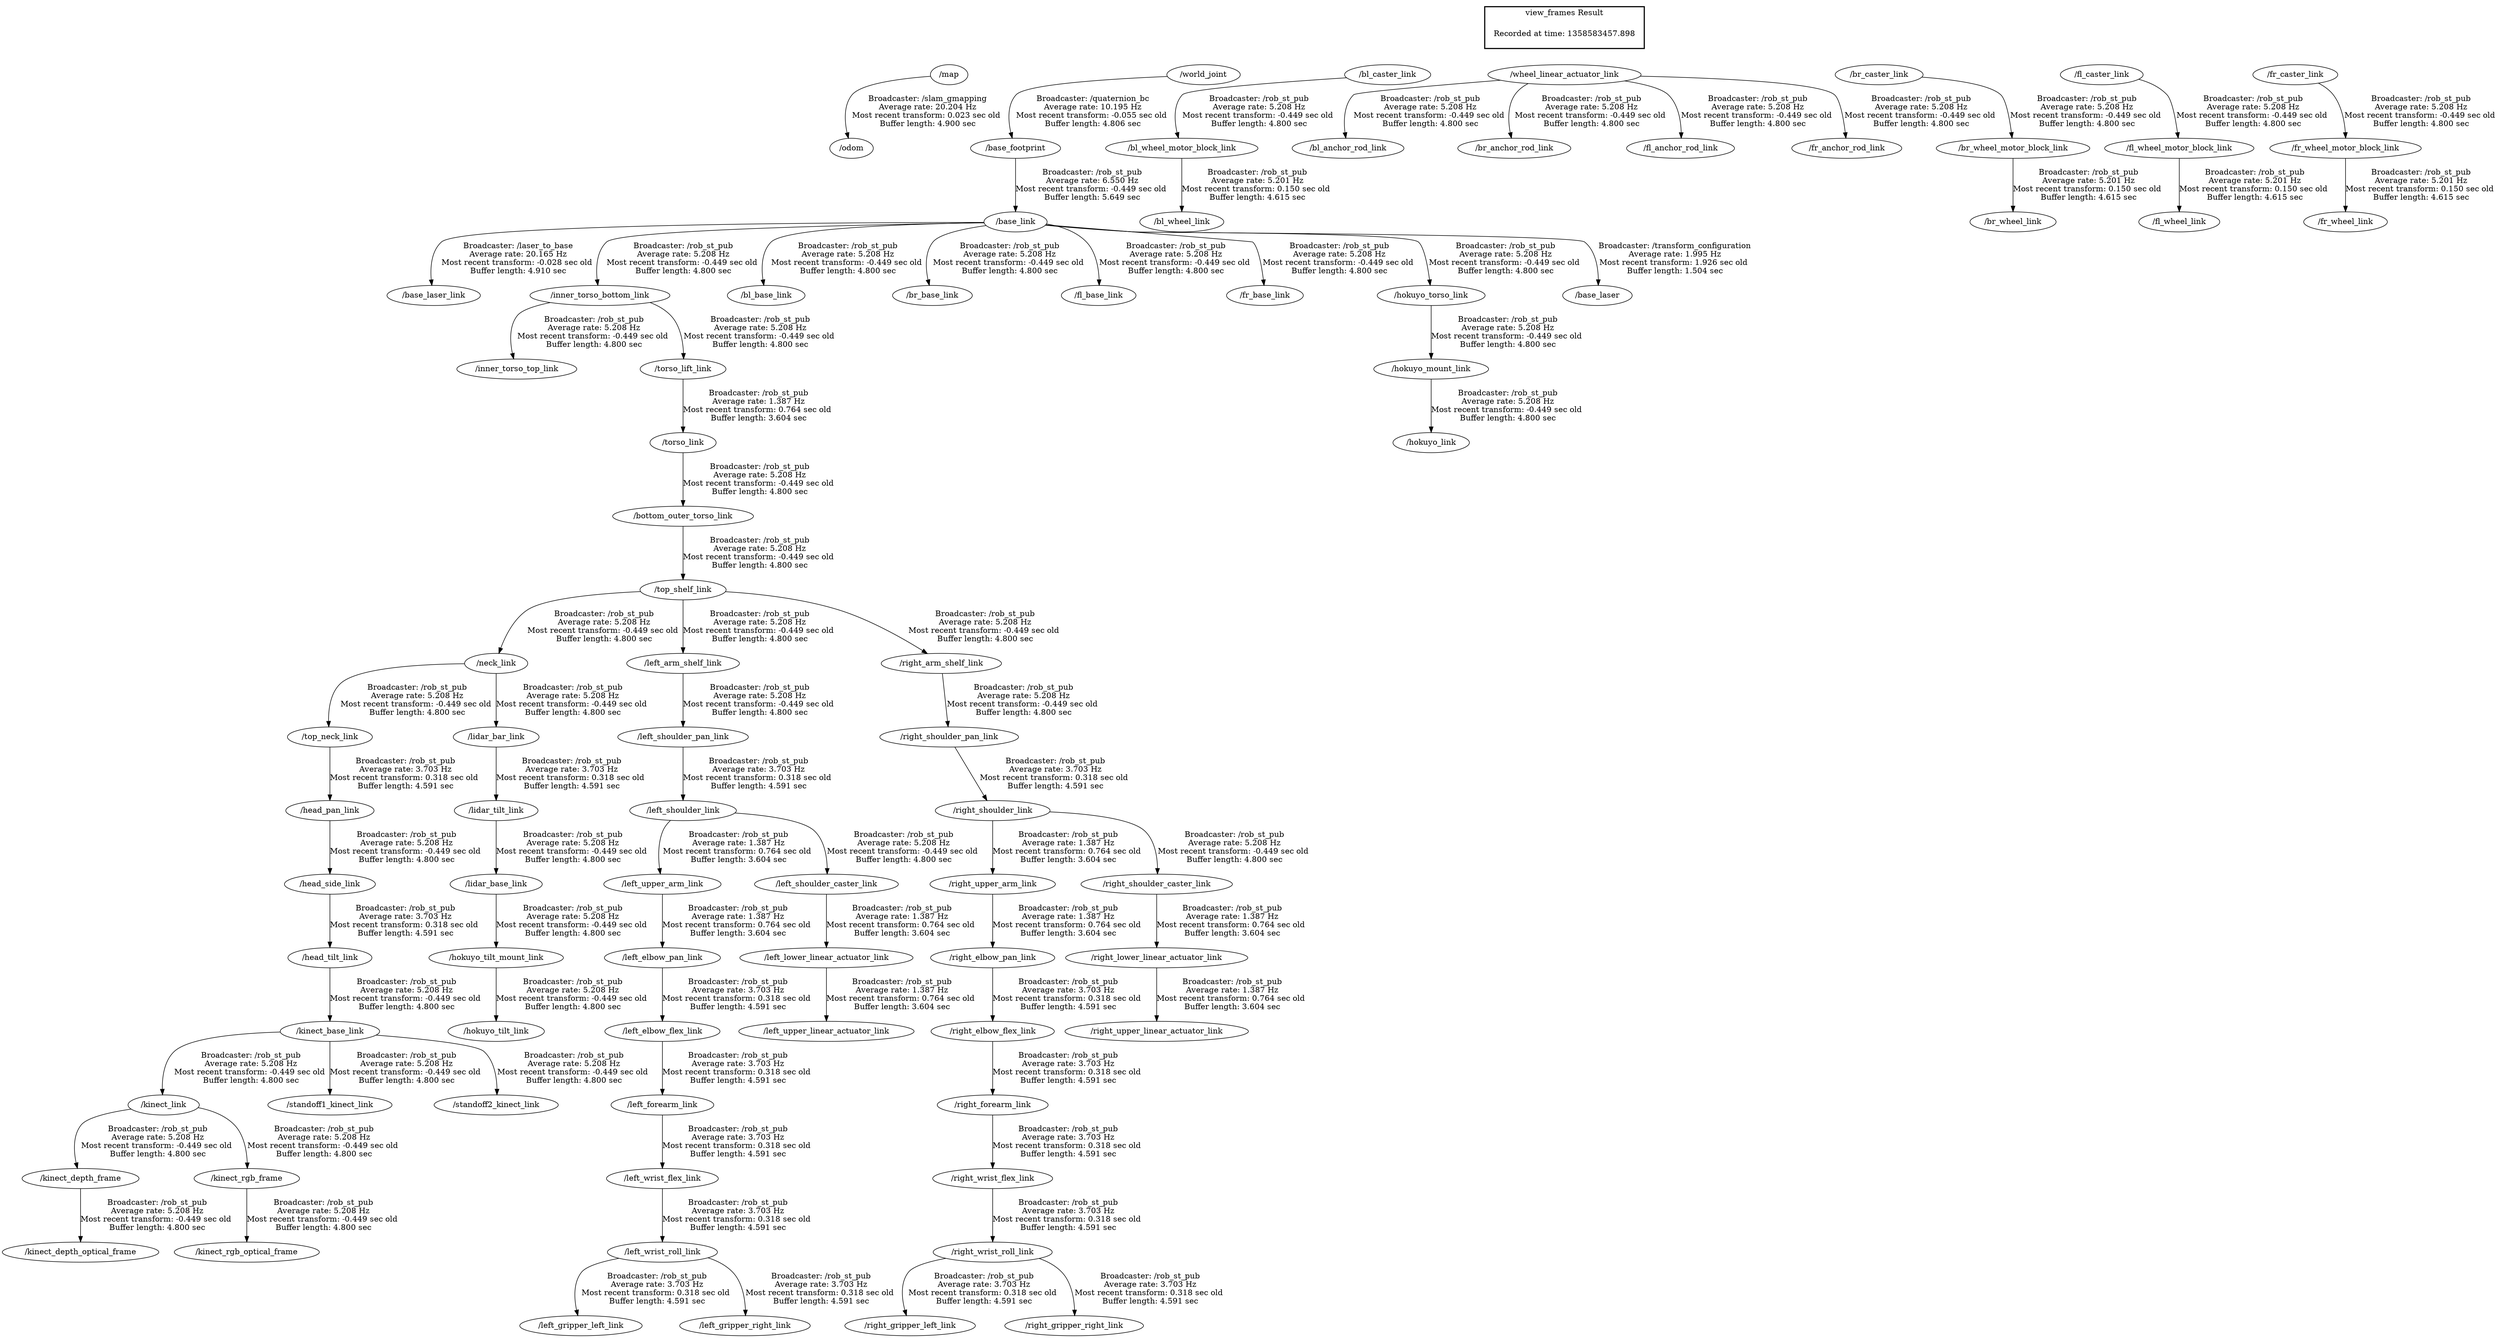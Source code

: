 digraph G {
"/base_link" -> "/base_laser_link"[label="Broadcaster: /laser_to_base\nAverage rate: 20.165 Hz\nMost recent transform: -0.028 sec old \nBuffer length: 4.910 sec\n"];
"/base_footprint" -> "/base_link"[label="Broadcaster: /rob_st_pub\nAverage rate: 6.550 Hz\nMost recent transform: -0.449 sec old \nBuffer length: 5.649 sec\n"];
"/map" -> "/odom"[label="Broadcaster: /slam_gmapping\nAverage rate: 20.204 Hz\nMost recent transform: 0.023 sec old \nBuffer length: 4.900 sec\n"];
"/top_neck_link" -> "/head_pan_link"[label="Broadcaster: /rob_st_pub\nAverage rate: 3.703 Hz\nMost recent transform: 0.318 sec old \nBuffer length: 4.591 sec\n"];
"/neck_link" -> "/top_neck_link"[label="Broadcaster: /rob_st_pub\nAverage rate: 5.208 Hz\nMost recent transform: -0.449 sec old \nBuffer length: 4.800 sec\n"];
"/head_side_link" -> "/head_tilt_link"[label="Broadcaster: /rob_st_pub\nAverage rate: 3.703 Hz\nMost recent transform: 0.318 sec old \nBuffer length: 4.591 sec\n"];
"/head_pan_link" -> "/head_side_link"[label="Broadcaster: /rob_st_pub\nAverage rate: 5.208 Hz\nMost recent transform: -0.449 sec old \nBuffer length: 4.800 sec\n"];
"/left_elbow_flex_link" -> "/left_forearm_link"[label="Broadcaster: /rob_st_pub\nAverage rate: 3.703 Hz\nMost recent transform: 0.318 sec old \nBuffer length: 4.591 sec\n"];
"/left_elbow_pan_link" -> "/left_elbow_flex_link"[label="Broadcaster: /rob_st_pub\nAverage rate: 3.703 Hz\nMost recent transform: 0.318 sec old \nBuffer length: 4.591 sec\n"];
"/left_upper_arm_link" -> "/left_elbow_pan_link"[label="Broadcaster: /rob_st_pub\nAverage rate: 1.387 Hz\nMost recent transform: 0.764 sec old \nBuffer length: 3.604 sec\n"];
"/left_wrist_roll_link" -> "/left_gripper_left_link"[label="Broadcaster: /rob_st_pub\nAverage rate: 3.703 Hz\nMost recent transform: 0.318 sec old \nBuffer length: 4.591 sec\n"];
"/left_wrist_flex_link" -> "/left_wrist_roll_link"[label="Broadcaster: /rob_st_pub\nAverage rate: 3.703 Hz\nMost recent transform: 0.318 sec old \nBuffer length: 4.591 sec\n"];
"/left_wrist_roll_link" -> "/left_gripper_right_link"[label="Broadcaster: /rob_st_pub\nAverage rate: 3.703 Hz\nMost recent transform: 0.318 sec old \nBuffer length: 4.591 sec\n"];
"/left_shoulder_pan_link" -> "/left_shoulder_link"[label="Broadcaster: /rob_st_pub\nAverage rate: 3.703 Hz\nMost recent transform: 0.318 sec old \nBuffer length: 4.591 sec\n"];
"/left_arm_shelf_link" -> "/left_shoulder_pan_link"[label="Broadcaster: /rob_st_pub\nAverage rate: 5.208 Hz\nMost recent transform: -0.449 sec old \nBuffer length: 4.800 sec\n"];
"/left_forearm_link" -> "/left_wrist_flex_link"[label="Broadcaster: /rob_st_pub\nAverage rate: 3.703 Hz\nMost recent transform: 0.318 sec old \nBuffer length: 4.591 sec\n"];
"/lidar_bar_link" -> "/lidar_tilt_link"[label="Broadcaster: /rob_st_pub\nAverage rate: 3.703 Hz\nMost recent transform: 0.318 sec old \nBuffer length: 4.591 sec\n"];
"/neck_link" -> "/lidar_bar_link"[label="Broadcaster: /rob_st_pub\nAverage rate: 5.208 Hz\nMost recent transform: -0.449 sec old \nBuffer length: 4.800 sec\n"];
"/right_elbow_flex_link" -> "/right_forearm_link"[label="Broadcaster: /rob_st_pub\nAverage rate: 3.703 Hz\nMost recent transform: 0.318 sec old \nBuffer length: 4.591 sec\n"];
"/right_elbow_pan_link" -> "/right_elbow_flex_link"[label="Broadcaster: /rob_st_pub\nAverage rate: 3.703 Hz\nMost recent transform: 0.318 sec old \nBuffer length: 4.591 sec\n"];
"/right_upper_arm_link" -> "/right_elbow_pan_link"[label="Broadcaster: /rob_st_pub\nAverage rate: 1.387 Hz\nMost recent transform: 0.764 sec old \nBuffer length: 3.604 sec\n"];
"/right_wrist_roll_link" -> "/right_gripper_left_link"[label="Broadcaster: /rob_st_pub\nAverage rate: 3.703 Hz\nMost recent transform: 0.318 sec old \nBuffer length: 4.591 sec\n"];
"/right_wrist_flex_link" -> "/right_wrist_roll_link"[label="Broadcaster: /rob_st_pub\nAverage rate: 3.703 Hz\nMost recent transform: 0.318 sec old \nBuffer length: 4.591 sec\n"];
"/right_wrist_roll_link" -> "/right_gripper_right_link"[label="Broadcaster: /rob_st_pub\nAverage rate: 3.703 Hz\nMost recent transform: 0.318 sec old \nBuffer length: 4.591 sec\n"];
"/right_shoulder_pan_link" -> "/right_shoulder_link"[label="Broadcaster: /rob_st_pub\nAverage rate: 3.703 Hz\nMost recent transform: 0.318 sec old \nBuffer length: 4.591 sec\n"];
"/right_arm_shelf_link" -> "/right_shoulder_pan_link"[label="Broadcaster: /rob_st_pub\nAverage rate: 5.208 Hz\nMost recent transform: -0.449 sec old \nBuffer length: 4.800 sec\n"];
"/right_forearm_link" -> "/right_wrist_flex_link"[label="Broadcaster: /rob_st_pub\nAverage rate: 3.703 Hz\nMost recent transform: 0.318 sec old \nBuffer length: 4.591 sec\n"];
"/world_joint" -> "/base_footprint"[label="Broadcaster: /quaternion_bc\nAverage rate: 10.195 Hz\nMost recent transform: -0.055 sec old \nBuffer length: 4.806 sec\n"];
"/base_link" -> "/inner_torso_bottom_link"[label="Broadcaster: /rob_st_pub\nAverage rate: 5.208 Hz\nMost recent transform: -0.449 sec old \nBuffer length: 4.800 sec\n"];
"/kinect_base_link" -> "/kinect_link"[label="Broadcaster: /rob_st_pub\nAverage rate: 5.208 Hz\nMost recent transform: -0.449 sec old \nBuffer length: 4.800 sec\n"];
"/head_tilt_link" -> "/kinect_base_link"[label="Broadcaster: /rob_st_pub\nAverage rate: 5.208 Hz\nMost recent transform: -0.449 sec old \nBuffer length: 4.800 sec\n"];
"/base_link" -> "/bl_base_link"[label="Broadcaster: /rob_st_pub\nAverage rate: 5.208 Hz\nMost recent transform: -0.449 sec old \nBuffer length: 4.800 sec\n"];
"/bl_caster_link" -> "/bl_wheel_motor_block_link"[label="Broadcaster: /rob_st_pub\nAverage rate: 5.208 Hz\nMost recent transform: -0.449 sec old \nBuffer length: 4.800 sec\n"];
"/wheel_linear_actuator_link" -> "/bl_anchor_rod_link"[label="Broadcaster: /rob_st_pub\nAverage rate: 5.208 Hz\nMost recent transform: -0.449 sec old \nBuffer length: 4.800 sec\n"];
"/base_link" -> "/br_base_link"[label="Broadcaster: /rob_st_pub\nAverage rate: 5.208 Hz\nMost recent transform: -0.449 sec old \nBuffer length: 4.800 sec\n"];
"/br_caster_link" -> "/br_wheel_motor_block_link"[label="Broadcaster: /rob_st_pub\nAverage rate: 5.208 Hz\nMost recent transform: -0.449 sec old \nBuffer length: 4.800 sec\n"];
"/wheel_linear_actuator_link" -> "/br_anchor_rod_link"[label="Broadcaster: /rob_st_pub\nAverage rate: 5.208 Hz\nMost recent transform: -0.449 sec old \nBuffer length: 4.800 sec\n"];
"/base_link" -> "/fl_base_link"[label="Broadcaster: /rob_st_pub\nAverage rate: 5.208 Hz\nMost recent transform: -0.449 sec old \nBuffer length: 4.800 sec\n"];
"/fl_caster_link" -> "/fl_wheel_motor_block_link"[label="Broadcaster: /rob_st_pub\nAverage rate: 5.208 Hz\nMost recent transform: -0.449 sec old \nBuffer length: 4.800 sec\n"];
"/wheel_linear_actuator_link" -> "/fl_anchor_rod_link"[label="Broadcaster: /rob_st_pub\nAverage rate: 5.208 Hz\nMost recent transform: -0.449 sec old \nBuffer length: 4.800 sec\n"];
"/base_link" -> "/fr_base_link"[label="Broadcaster: /rob_st_pub\nAverage rate: 5.208 Hz\nMost recent transform: -0.449 sec old \nBuffer length: 4.800 sec\n"];
"/fr_caster_link" -> "/fr_wheel_motor_block_link"[label="Broadcaster: /rob_st_pub\nAverage rate: 5.208 Hz\nMost recent transform: -0.449 sec old \nBuffer length: 4.800 sec\n"];
"/wheel_linear_actuator_link" -> "/fr_anchor_rod_link"[label="Broadcaster: /rob_st_pub\nAverage rate: 5.208 Hz\nMost recent transform: -0.449 sec old \nBuffer length: 4.800 sec\n"];
"/hokuyo_mount_link" -> "/hokuyo_link"[label="Broadcaster: /rob_st_pub\nAverage rate: 5.208 Hz\nMost recent transform: -0.449 sec old \nBuffer length: 4.800 sec\n"];
"/hokuyo_torso_link" -> "/hokuyo_mount_link"[label="Broadcaster: /rob_st_pub\nAverage rate: 5.208 Hz\nMost recent transform: -0.449 sec old \nBuffer length: 4.800 sec\n"];
"/base_link" -> "/hokuyo_torso_link"[label="Broadcaster: /rob_st_pub\nAverage rate: 5.208 Hz\nMost recent transform: -0.449 sec old \nBuffer length: 4.800 sec\n"];
"/hokuyo_tilt_mount_link" -> "/hokuyo_tilt_link"[label="Broadcaster: /rob_st_pub\nAverage rate: 5.208 Hz\nMost recent transform: -0.449 sec old \nBuffer length: 4.800 sec\n"];
"/lidar_base_link" -> "/hokuyo_tilt_mount_link"[label="Broadcaster: /rob_st_pub\nAverage rate: 5.208 Hz\nMost recent transform: -0.449 sec old \nBuffer length: 4.800 sec\n"];
"/lidar_tilt_link" -> "/lidar_base_link"[label="Broadcaster: /rob_st_pub\nAverage rate: 5.208 Hz\nMost recent transform: -0.449 sec old \nBuffer length: 4.800 sec\n"];
"/inner_torso_bottom_link" -> "/inner_torso_top_link"[label="Broadcaster: /rob_st_pub\nAverage rate: 5.208 Hz\nMost recent transform: -0.449 sec old \nBuffer length: 4.800 sec\n"];
"/kinect_link" -> "/kinect_depth_frame"[label="Broadcaster: /rob_st_pub\nAverage rate: 5.208 Hz\nMost recent transform: -0.449 sec old \nBuffer length: 4.800 sec\n"];
"/kinect_depth_frame" -> "/kinect_depth_optical_frame"[label="Broadcaster: /rob_st_pub\nAverage rate: 5.208 Hz\nMost recent transform: -0.449 sec old \nBuffer length: 4.800 sec\n"];
"/kinect_link" -> "/kinect_rgb_frame"[label="Broadcaster: /rob_st_pub\nAverage rate: 5.208 Hz\nMost recent transform: -0.449 sec old \nBuffer length: 4.800 sec\n"];
"/kinect_rgb_frame" -> "/kinect_rgb_optical_frame"[label="Broadcaster: /rob_st_pub\nAverage rate: 5.208 Hz\nMost recent transform: -0.449 sec old \nBuffer length: 4.800 sec\n"];
"/top_shelf_link" -> "/left_arm_shelf_link"[label="Broadcaster: /rob_st_pub\nAverage rate: 5.208 Hz\nMost recent transform: -0.449 sec old \nBuffer length: 4.800 sec\n"];
"/bottom_outer_torso_link" -> "/top_shelf_link"[label="Broadcaster: /rob_st_pub\nAverage rate: 5.208 Hz\nMost recent transform: -0.449 sec old \nBuffer length: 4.800 sec\n"];
"/left_shoulder_link" -> "/left_shoulder_caster_link"[label="Broadcaster: /rob_st_pub\nAverage rate: 5.208 Hz\nMost recent transform: -0.449 sec old \nBuffer length: 4.800 sec\n"];
"/top_shelf_link" -> "/neck_link"[label="Broadcaster: /rob_st_pub\nAverage rate: 5.208 Hz\nMost recent transform: -0.449 sec old \nBuffer length: 4.800 sec\n"];
"/top_shelf_link" -> "/right_arm_shelf_link"[label="Broadcaster: /rob_st_pub\nAverage rate: 5.208 Hz\nMost recent transform: -0.449 sec old \nBuffer length: 4.800 sec\n"];
"/right_shoulder_link" -> "/right_shoulder_caster_link"[label="Broadcaster: /rob_st_pub\nAverage rate: 5.208 Hz\nMost recent transform: -0.449 sec old \nBuffer length: 4.800 sec\n"];
"/kinect_base_link" -> "/standoff1_kinect_link"[label="Broadcaster: /rob_st_pub\nAverage rate: 5.208 Hz\nMost recent transform: -0.449 sec old \nBuffer length: 4.800 sec\n"];
"/kinect_base_link" -> "/standoff2_kinect_link"[label="Broadcaster: /rob_st_pub\nAverage rate: 5.208 Hz\nMost recent transform: -0.449 sec old \nBuffer length: 4.800 sec\n"];
"/torso_link" -> "/bottom_outer_torso_link"[label="Broadcaster: /rob_st_pub\nAverage rate: 5.208 Hz\nMost recent transform: -0.449 sec old \nBuffer length: 4.800 sec\n"];
"/inner_torso_bottom_link" -> "/torso_lift_link"[label="Broadcaster: /rob_st_pub\nAverage rate: 5.208 Hz\nMost recent transform: -0.449 sec old \nBuffer length: 4.800 sec\n"];
"/torso_lift_link" -> "/torso_link"[label="Broadcaster: /rob_st_pub\nAverage rate: 1.387 Hz\nMost recent transform: 0.764 sec old \nBuffer length: 3.604 sec\n"];
"/bl_wheel_motor_block_link" -> "/bl_wheel_link"[label="Broadcaster: /rob_st_pub\nAverage rate: 5.201 Hz\nMost recent transform: 0.150 sec old \nBuffer length: 4.615 sec\n"];
"/br_wheel_motor_block_link" -> "/br_wheel_link"[label="Broadcaster: /rob_st_pub\nAverage rate: 5.201 Hz\nMost recent transform: 0.150 sec old \nBuffer length: 4.615 sec\n"];
"/fl_wheel_motor_block_link" -> "/fl_wheel_link"[label="Broadcaster: /rob_st_pub\nAverage rate: 5.201 Hz\nMost recent transform: 0.150 sec old \nBuffer length: 4.615 sec\n"];
"/fr_wheel_motor_block_link" -> "/fr_wheel_link"[label="Broadcaster: /rob_st_pub\nAverage rate: 5.201 Hz\nMost recent transform: 0.150 sec old \nBuffer length: 4.615 sec\n"];
"/left_shoulder_caster_link" -> "/left_lower_linear_actuator_link"[label="Broadcaster: /rob_st_pub\nAverage rate: 1.387 Hz\nMost recent transform: 0.764 sec old \nBuffer length: 3.604 sec\n"];
"/left_lower_linear_actuator_link" -> "/left_upper_linear_actuator_link"[label="Broadcaster: /rob_st_pub\nAverage rate: 1.387 Hz\nMost recent transform: 0.764 sec old \nBuffer length: 3.604 sec\n"];
"/left_shoulder_link" -> "/left_upper_arm_link"[label="Broadcaster: /rob_st_pub\nAverage rate: 1.387 Hz\nMost recent transform: 0.764 sec old \nBuffer length: 3.604 sec\n"];
"/right_shoulder_caster_link" -> "/right_lower_linear_actuator_link"[label="Broadcaster: /rob_st_pub\nAverage rate: 1.387 Hz\nMost recent transform: 0.764 sec old \nBuffer length: 3.604 sec\n"];
"/right_lower_linear_actuator_link" -> "/right_upper_linear_actuator_link"[label="Broadcaster: /rob_st_pub\nAverage rate: 1.387 Hz\nMost recent transform: 0.764 sec old \nBuffer length: 3.604 sec\n"];
"/right_shoulder_link" -> "/right_upper_arm_link"[label="Broadcaster: /rob_st_pub\nAverage rate: 1.387 Hz\nMost recent transform: 0.764 sec old \nBuffer length: 3.604 sec\n"];
"/base_link" -> "/base_laser"[label="Broadcaster: /transform_configuration\nAverage rate: 1.995 Hz\nMost recent transform: 1.926 sec old \nBuffer length: 1.504 sec\n"];
edge [style=invis];
 subgraph cluster_legend { style=bold; color=black; label ="view_frames Result";
"Recorded at time: 1358583457.898"[ shape=plaintext ] ;
 }->"/map";
edge [style=invis];
 subgraph cluster_legend { style=bold; color=black; label ="view_frames Result";
"Recorded at time: 1358583457.898"[ shape=plaintext ] ;
 }->"/world_joint";
edge [style=invis];
 subgraph cluster_legend { style=bold; color=black; label ="view_frames Result";
"Recorded at time: 1358583457.898"[ shape=plaintext ] ;
 }->"/bl_caster_link";
edge [style=invis];
 subgraph cluster_legend { style=bold; color=black; label ="view_frames Result";
"Recorded at time: 1358583457.898"[ shape=plaintext ] ;
 }->"/wheel_linear_actuator_link";
edge [style=invis];
 subgraph cluster_legend { style=bold; color=black; label ="view_frames Result";
"Recorded at time: 1358583457.898"[ shape=plaintext ] ;
 }->"/br_caster_link";
edge [style=invis];
 subgraph cluster_legend { style=bold; color=black; label ="view_frames Result";
"Recorded at time: 1358583457.898"[ shape=plaintext ] ;
 }->"/fl_caster_link";
edge [style=invis];
 subgraph cluster_legend { style=bold; color=black; label ="view_frames Result";
"Recorded at time: 1358583457.898"[ shape=plaintext ] ;
 }->"/fr_caster_link";
}